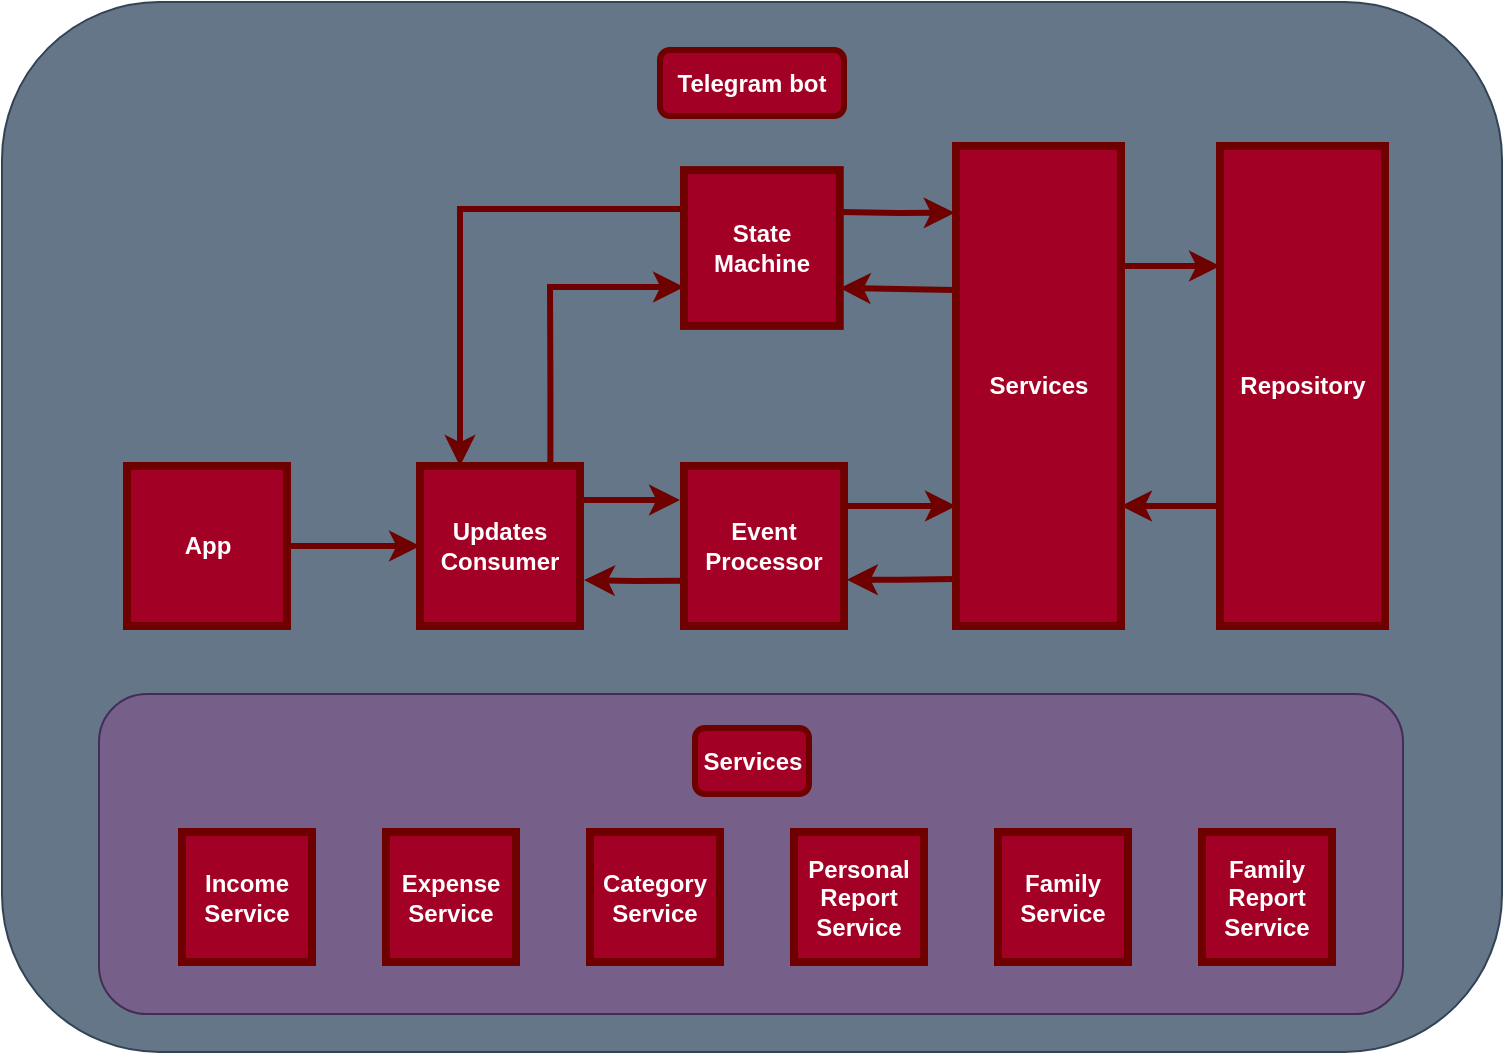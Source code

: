 <mxfile version="24.4.0" type="github">
  <diagram name="Page-1" id="haOZvg4d8h4sqzNdu954">
    <mxGraphModel dx="-381" dy="239" grid="0" gridSize="10" guides="1" tooltips="1" connect="1" arrows="1" fold="1" page="0" pageScale="1" pageWidth="850" pageHeight="1100" math="0" shadow="0">
      <root>
        <mxCell id="0" />
        <mxCell id="1" parent="0" />
        <mxCell id="C-qCxtMn5BfufGwFR7-I-56" value="" style="rounded=1;whiteSpace=wrap;html=1;fillColor=#76608a;strokeColor=#432D57;fontColor=#ffffff;" parent="1" vertex="1">
          <mxGeometry x="2040" y="918" width="189" height="130" as="geometry" />
        </mxCell>
        <mxCell id="-nfZVGSjKv8OnjrxLVHm-86" value="" style="rounded=1;whiteSpace=wrap;html=1;fillColor=#647687;fontColor=#ffffff;strokeColor=#314354;fontSize=12;labelBorderColor=none;perimeterSpacing=0;" parent="1" vertex="1">
          <mxGeometry x="1760" y="713" width="750" height="525" as="geometry" />
        </mxCell>
        <mxCell id="C-qCxtMn5BfufGwFR7-I-8" value="" style="rounded=1;whiteSpace=wrap;html=1;fillColor=#76608a;strokeColor=#432D57;fontColor=#ffffff;" parent="1" vertex="1">
          <mxGeometry x="1808.5" y="1059" width="652" height="160" as="geometry" />
        </mxCell>
        <mxCell id="C-qCxtMn5BfufGwFR7-I-11" style="edgeStyle=orthogonalEdgeStyle;rounded=0;orthogonalLoop=1;jettySize=auto;html=1;exitX=1;exitY=0.5;exitDx=0;exitDy=0;entryX=0;entryY=0.5;entryDx=0;entryDy=0;fillColor=#a20025;strokeColor=#6F0000;strokeWidth=3;" parent="1" source="C-qCxtMn5BfufGwFR7-I-12" target="C-qCxtMn5BfufGwFR7-I-28" edge="1">
          <mxGeometry relative="1" as="geometry" />
        </mxCell>
        <mxCell id="C-qCxtMn5BfufGwFR7-I-12" value="&lt;b&gt;App&lt;/b&gt;" style="whiteSpace=wrap;html=1;aspect=fixed;fillColor=#a20025;strokeColor=#6F0000;fontColor=#ffffff;strokeWidth=4;" parent="1" vertex="1">
          <mxGeometry x="1822.5" y="945" width="80" height="80" as="geometry" />
        </mxCell>
        <mxCell id="C-qCxtMn5BfufGwFR7-I-13" value="&lt;b&gt;Services&lt;/b&gt;" style="rounded=1;whiteSpace=wrap;html=1;fillColor=#a20025;fontColor=#ffffff;strokeColor=#6F0000;strokeWidth=3;" parent="1" vertex="1">
          <mxGeometry x="2106.5" y="1076" width="57" height="33" as="geometry" />
        </mxCell>
        <mxCell id="C-qCxtMn5BfufGwFR7-I-14" value="&lt;b&gt;Telegram bot&lt;/b&gt;" style="rounded=1;whiteSpace=wrap;html=1;fillColor=#a20025;fontColor=#ffffff;strokeColor=#6F0000;strokeWidth=3;" parent="1" vertex="1">
          <mxGeometry x="2089" y="737" width="92" height="33" as="geometry" />
        </mxCell>
        <mxCell id="C-qCxtMn5BfufGwFR7-I-15" value="&lt;b&gt;Income Service&lt;/b&gt;" style="whiteSpace=wrap;html=1;aspect=fixed;fillColor=#a20025;strokeColor=#6F0000;fontColor=#ffffff;strokeWidth=4;" parent="1" vertex="1">
          <mxGeometry x="1850" y="1128" width="65" height="65" as="geometry" />
        </mxCell>
        <mxCell id="C-qCxtMn5BfufGwFR7-I-16" value="&lt;b&gt;Expense Service&lt;/b&gt;" style="whiteSpace=wrap;html=1;aspect=fixed;fillColor=#a20025;strokeColor=#6F0000;fontColor=#ffffff;strokeWidth=4;" parent="1" vertex="1">
          <mxGeometry x="1952" y="1128" width="65" height="65" as="geometry" />
        </mxCell>
        <mxCell id="C-qCxtMn5BfufGwFR7-I-17" value="&lt;b style=&quot;border-color: var(--border-color);&quot;&gt;Category Service&lt;/b&gt;" style="whiteSpace=wrap;html=1;aspect=fixed;fillColor=#a20025;strokeColor=#6F0000;fontColor=#ffffff;strokeWidth=4;" parent="1" vertex="1">
          <mxGeometry x="2054" y="1128" width="65" height="65" as="geometry" />
        </mxCell>
        <mxCell id="C-qCxtMn5BfufGwFR7-I-18" value="&lt;b style=&quot;border-color: var(--border-color);&quot;&gt;Personal Report Service&lt;/b&gt;" style="whiteSpace=wrap;html=1;aspect=fixed;fillColor=#a20025;strokeColor=#6F0000;fontColor=#ffffff;strokeWidth=4;" parent="1" vertex="1">
          <mxGeometry x="2156" y="1128" width="65" height="65" as="geometry" />
        </mxCell>
        <mxCell id="C-qCxtMn5BfufGwFR7-I-19" value="&lt;b style=&quot;border-color: var(--border-color);&quot;&gt;Family Report Service&lt;/b&gt;" style="whiteSpace=wrap;html=1;aspect=fixed;fillColor=#a20025;strokeColor=#6F0000;fontColor=#ffffff;strokeWidth=4;" parent="1" vertex="1">
          <mxGeometry x="2360" y="1128" width="65" height="65" as="geometry" />
        </mxCell>
        <mxCell id="C-qCxtMn5BfufGwFR7-I-20" value="&lt;b style=&quot;border-color: var(--border-color);&quot;&gt;Family Service&lt;/b&gt;" style="whiteSpace=wrap;html=1;aspect=fixed;fillColor=#a20025;strokeColor=#6F0000;fontColor=#ffffff;strokeWidth=4;" parent="1" vertex="1">
          <mxGeometry x="2258" y="1128" width="65" height="65" as="geometry" />
        </mxCell>
        <mxCell id="C-qCxtMn5BfufGwFR7-I-23" value="" style="edgeStyle=orthogonalEdgeStyle;rounded=0;orthogonalLoop=1;jettySize=auto;html=1;fillColor=#a20025;strokeColor=#6F0000;strokeWidth=3;endArrow=classic;endFill=1;entryX=0;entryY=0.25;entryDx=0;entryDy=0;exitX=1;exitY=0.25;exitDx=0;exitDy=0;" parent="1" source="hv4FhUXz0RjVwP_wJ868-2" target="hv4FhUXz0RjVwP_wJ868-1" edge="1">
          <mxGeometry relative="1" as="geometry">
            <mxPoint x="2325" y="961" as="sourcePoint" />
            <mxPoint x="2366.5" y="958.75" as="targetPoint" />
            <Array as="points" />
          </mxGeometry>
        </mxCell>
        <mxCell id="C-qCxtMn5BfufGwFR7-I-27" value="" style="edgeStyle=orthogonalEdgeStyle;rounded=0;orthogonalLoop=1;jettySize=auto;html=1;entryX=-0.008;entryY=0.902;entryDx=0;entryDy=0;fillColor=#a20025;strokeColor=#6F0000;strokeWidth=3;endArrow=none;endFill=0;exitX=1.018;exitY=0.711;exitDx=0;exitDy=0;startArrow=classic;startFill=1;exitPerimeter=0;entryPerimeter=0;" parent="1" source="C-qCxtMn5BfufGwFR7-I-30" target="hv4FhUXz0RjVwP_wJ868-2" edge="1">
          <mxGeometry relative="1" as="geometry">
            <mxPoint x="2460.5" y="1006" as="sourcePoint" />
            <mxPoint x="2245" y="1001" as="targetPoint" />
            <Array as="points" />
          </mxGeometry>
        </mxCell>
        <mxCell id="C-qCxtMn5BfufGwFR7-I-28" value="&lt;b&gt;Updates Consumer&lt;/b&gt;" style="whiteSpace=wrap;html=1;aspect=fixed;fillColor=#a20025;strokeColor=#6F0000;fontColor=#ffffff;strokeWidth=4;" parent="1" vertex="1">
          <mxGeometry x="1969" y="945" width="80" height="80" as="geometry" />
        </mxCell>
        <mxCell id="C-qCxtMn5BfufGwFR7-I-30" value="&lt;b&gt;Event Processor&lt;/b&gt;" style="whiteSpace=wrap;html=1;aspect=fixed;fillColor=#a20025;strokeColor=#6F0000;fontColor=#ffffff;strokeWidth=4;" parent="1" vertex="1">
          <mxGeometry x="2101" y="945" width="80" height="80" as="geometry" />
        </mxCell>
        <mxCell id="C-qCxtMn5BfufGwFR7-I-31" value="&lt;b&gt;State Machine&lt;/b&gt;" style="whiteSpace=wrap;html=1;aspect=fixed;fillColor=#a20025;strokeColor=#6F0000;fontColor=#ffffff;strokeWidth=4;" parent="1" vertex="1">
          <mxGeometry x="2101" y="797.07" width="77.87" height="77.87" as="geometry" />
        </mxCell>
        <mxCell id="C-qCxtMn5BfufGwFR7-I-38" value="" style="edgeStyle=orthogonalEdgeStyle;rounded=0;orthogonalLoop=1;jettySize=auto;html=1;exitX=1;exitY=0.25;exitDx=0;exitDy=0;entryX=0;entryY=0.75;entryDx=0;entryDy=0;fillColor=#a20025;strokeColor=#6F0000;strokeWidth=3;endArrow=classic;endFill=1;" parent="1" source="C-qCxtMn5BfufGwFR7-I-30" target="hv4FhUXz0RjVwP_wJ868-2" edge="1">
          <mxGeometry relative="1" as="geometry">
            <mxPoint x="2067.37" y="965.5" as="sourcePoint" />
            <mxPoint x="2245" y="961" as="targetPoint" />
            <Array as="points" />
          </mxGeometry>
        </mxCell>
        <mxCell id="C-qCxtMn5BfufGwFR7-I-54" value="" style="edgeStyle=orthogonalEdgeStyle;rounded=0;orthogonalLoop=1;jettySize=auto;html=1;fillColor=#a20025;strokeColor=#6F0000;strokeWidth=3;endArrow=none;endFill=0;startArrow=classic;startFill=1;entryX=0;entryY=0.75;entryDx=0;entryDy=0;exitX=1;exitY=0.75;exitDx=0;exitDy=0;" parent="1" source="hv4FhUXz0RjVwP_wJ868-2" target="hv4FhUXz0RjVwP_wJ868-1" edge="1">
          <mxGeometry relative="1" as="geometry">
            <mxPoint x="2325" y="1001" as="sourcePoint" />
            <mxPoint x="2366.168" y="1003.819" as="targetPoint" />
            <Array as="points" />
          </mxGeometry>
        </mxCell>
        <mxCell id="IvVyYjoDbJgsOqebTJ-h-7" style="edgeStyle=orthogonalEdgeStyle;rounded=0;orthogonalLoop=1;jettySize=auto;html=1;fillColor=#a20025;strokeColor=#6F0000;strokeWidth=3;entryX=0;entryY=0.75;entryDx=0;entryDy=0;exitX=0.815;exitY=-0.018;exitDx=0;exitDy=0;exitPerimeter=0;" parent="1" source="C-qCxtMn5BfufGwFR7-I-28" target="C-qCxtMn5BfufGwFR7-I-31" edge="1">
          <mxGeometry relative="1" as="geometry">
            <mxPoint x="2227" y="943" as="sourcePoint" />
            <mxPoint x="2217.5" y="761" as="targetPoint" />
            <Array as="points">
              <mxPoint x="2034" y="907" />
              <mxPoint x="2034" y="855" />
            </Array>
          </mxGeometry>
        </mxCell>
        <mxCell id="IvVyYjoDbJgsOqebTJ-h-8" style="edgeStyle=orthogonalEdgeStyle;rounded=0;orthogonalLoop=1;jettySize=auto;html=1;fillColor=#a20025;strokeColor=#6F0000;strokeWidth=3;startArrow=classic;startFill=1;endArrow=none;endFill=0;exitX=0.25;exitY=0;exitDx=0;exitDy=0;entryX=0;entryY=0.25;entryDx=0;entryDy=0;" parent="1" source="C-qCxtMn5BfufGwFR7-I-28" target="C-qCxtMn5BfufGwFR7-I-31" edge="1">
          <mxGeometry relative="1" as="geometry">
            <mxPoint x="2091" y="817" as="targetPoint" />
            <mxPoint x="2035" y="941" as="sourcePoint" />
            <Array as="points">
              <mxPoint x="1989" y="817" />
            </Array>
          </mxGeometry>
        </mxCell>
        <mxCell id="hv4FhUXz0RjVwP_wJ868-1" value="&lt;b&gt;&lt;font color=&quot;#ffffff&quot;&gt;Repository&lt;/font&gt;&lt;/b&gt;" style="rounded=0;whiteSpace=wrap;html=1;fillColor=#A20025;strokeColor=#6F0000;strokeWidth=4;" vertex="1" parent="1">
          <mxGeometry x="2369" y="785" width="82.5" height="240" as="geometry" />
        </mxCell>
        <mxCell id="hv4FhUXz0RjVwP_wJ868-2" value="&lt;b style=&quot;color: rgb(255, 255, 255);&quot;&gt;Services&lt;/b&gt;" style="rounded=0;whiteSpace=wrap;html=1;fillColor=#A20025;strokeColor=#6F0000;strokeWidth=4;" vertex="1" parent="1">
          <mxGeometry x="2237" y="785" width="82.5" height="240" as="geometry" />
        </mxCell>
        <mxCell id="hv4FhUXz0RjVwP_wJ868-3" value="" style="edgeStyle=orthogonalEdgeStyle;rounded=0;orthogonalLoop=1;jettySize=auto;html=1;exitX=1;exitY=0.25;exitDx=0;exitDy=0;entryX=-0.008;entryY=0.139;entryDx=0;entryDy=0;fillColor=#a20025;strokeColor=#6F0000;strokeWidth=3;endArrow=classic;endFill=1;entryPerimeter=0;" edge="1" parent="1" target="hv4FhUXz0RjVwP_wJ868-2">
          <mxGeometry relative="1" as="geometry">
            <mxPoint x="2178.87" y="818" as="sourcePoint" />
            <mxPoint x="2234.87" y="818" as="targetPoint" />
            <Array as="points" />
          </mxGeometry>
        </mxCell>
        <mxCell id="hv4FhUXz0RjVwP_wJ868-4" value="" style="edgeStyle=orthogonalEdgeStyle;rounded=0;orthogonalLoop=1;jettySize=auto;html=1;entryX=-0.008;entryY=0.3;entryDx=0;entryDy=0;fillColor=#a20025;strokeColor=#6F0000;strokeWidth=3;endArrow=none;endFill=0;exitX=1;exitY=0.75;exitDx=0;exitDy=0;startArrow=classic;startFill=1;entryPerimeter=0;" edge="1" parent="1" target="hv4FhUXz0RjVwP_wJ868-2">
          <mxGeometry relative="1" as="geometry">
            <mxPoint x="2178.87" y="856" as="sourcePoint" />
            <mxPoint x="2242.87" y="852" as="targetPoint" />
            <Array as="points" />
          </mxGeometry>
        </mxCell>
        <mxCell id="hv4FhUXz0RjVwP_wJ868-5" value="" style="edgeStyle=orthogonalEdgeStyle;rounded=0;orthogonalLoop=1;jettySize=auto;html=1;exitX=1;exitY=0.25;exitDx=0;exitDy=0;fillColor=#a20025;strokeColor=#6F0000;strokeWidth=3;endArrow=classic;endFill=1;" edge="1" parent="1">
          <mxGeometry relative="1" as="geometry">
            <mxPoint x="2050.5" y="962" as="sourcePoint" />
            <mxPoint x="2099" y="962" as="targetPoint" />
            <Array as="points" />
          </mxGeometry>
        </mxCell>
        <mxCell id="hv4FhUXz0RjVwP_wJ868-6" value="" style="edgeStyle=orthogonalEdgeStyle;rounded=0;orthogonalLoop=1;jettySize=auto;html=1;fillColor=#a20025;strokeColor=#6F0000;strokeWidth=3;endArrow=none;endFill=0;startArrow=classic;startFill=1;entryX=0.001;entryY=0.717;entryDx=0;entryDy=0;entryPerimeter=0;" edge="1" parent="1" target="C-qCxtMn5BfufGwFR7-I-30">
          <mxGeometry relative="1" as="geometry">
            <mxPoint x="2051" y="1002" as="sourcePoint" />
            <mxPoint x="2078" y="1002" as="targetPoint" />
            <Array as="points" />
          </mxGeometry>
        </mxCell>
      </root>
    </mxGraphModel>
  </diagram>
</mxfile>
